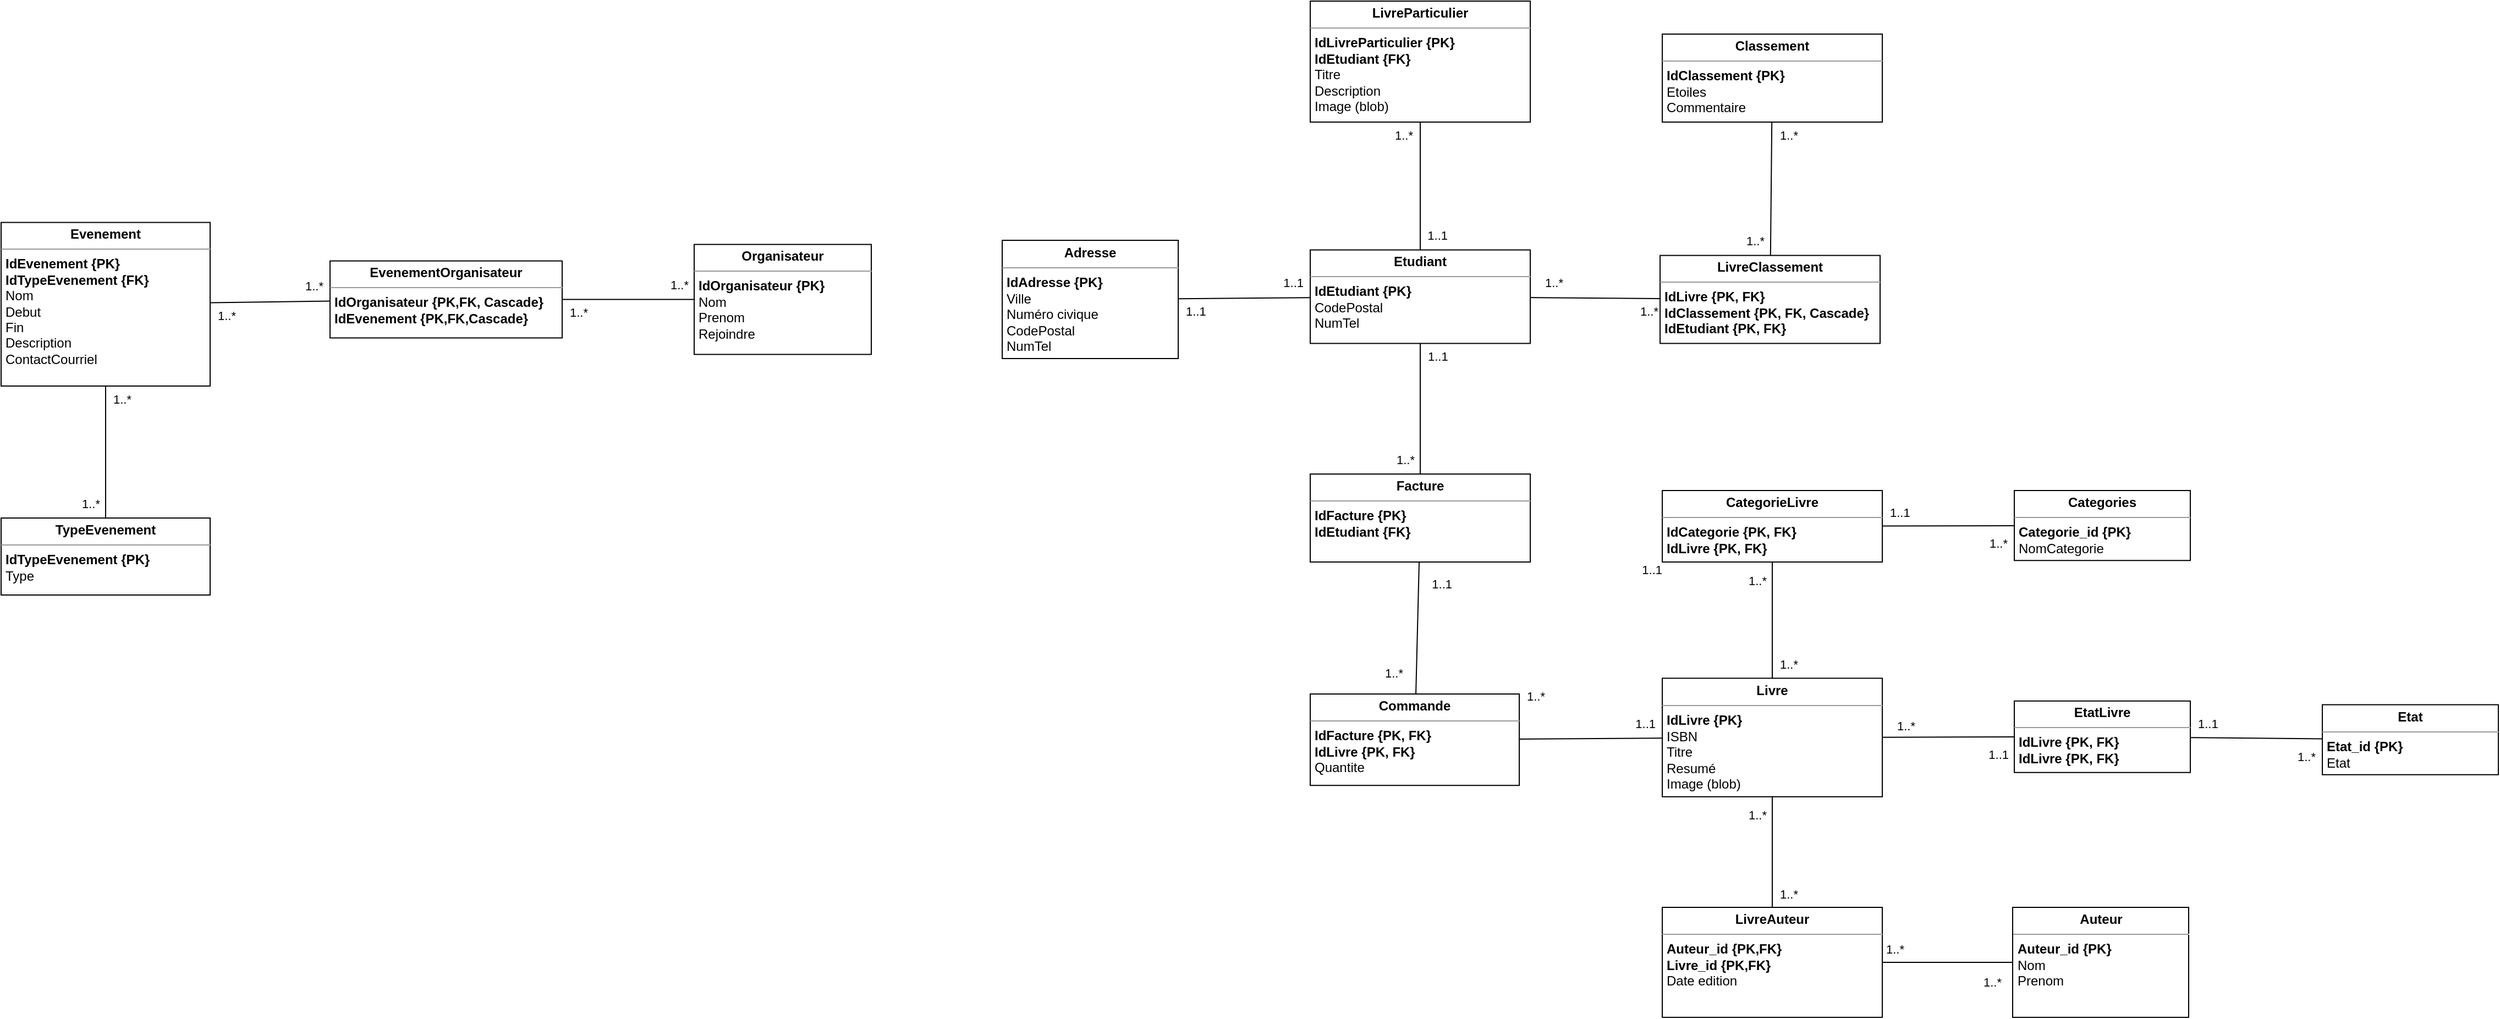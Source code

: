 <mxfile version="20.2.3" type="device"><diagram id="iwH2O_QTUh5a6SdmUGN0" name="Page-1"><mxGraphModel dx="5423" dy="1709" grid="1" gridSize="10" guides="1" tooltips="1" connect="1" arrows="1" fold="1" page="1" pageScale="1" pageWidth="850" pageHeight="1100" math="0" shadow="0"><root><mxCell id="0"/><mxCell id="1" parent="0"/><mxCell id="6iWTKdFkWMJCKiSLn3Lw-4" value="&lt;p style=&quot;margin: 0px ; margin-top: 4px ; text-align: center&quot;&gt;&lt;b&gt;Etudiant&lt;/b&gt;&lt;/p&gt;&lt;hr size=&quot;1&quot;&gt;&lt;p style=&quot;margin: 0px ; margin-left: 4px&quot;&gt;&lt;b&gt;IdEtudiant {PK}&lt;/b&gt;&lt;/p&gt;&lt;p style=&quot;margin: 0px ; margin-left: 4px&quot;&gt;CodePostal&lt;/p&gt;&lt;p style=&quot;margin: 0px ; margin-left: 4px&quot;&gt;NumTel&lt;/p&gt;" style="verticalAlign=top;align=left;overflow=fill;fontSize=12;fontFamily=Helvetica;html=1;" parent="1" vertex="1"><mxGeometry x="-2720" y="156.25" width="200" height="85" as="geometry"/></mxCell><mxCell id="6iWTKdFkWMJCKiSLn3Lw-7" value="" style="endArrow=none;html=1;rounded=0;endFill=0;" parent="1" source="B-C1AfkjSMXvcBNdBknn-12" target="6iWTKdFkWMJCKiSLn3Lw-4" edge="1"><mxGeometry relative="1" as="geometry"><mxPoint x="-2650" y="260" as="sourcePoint"/><mxPoint x="-2855" y="313.62" as="targetPoint"/></mxGeometry></mxCell><mxCell id="6iWTKdFkWMJCKiSLn3Lw-9" value="1..1" style="edgeLabel;resizable=0;html=1;align=left;verticalAlign=bottom;" parent="6iWTKdFkWMJCKiSLn3Lw-7" connectable="0" vertex="1"><mxGeometry x="-1" relative="1" as="geometry"><mxPoint x="5" y="20" as="offset"/></mxGeometry></mxCell><mxCell id="6iWTKdFkWMJCKiSLn3Lw-10" value="1..1" style="edgeLabel;resizable=0;html=1;align=right;verticalAlign=bottom;" parent="6iWTKdFkWMJCKiSLn3Lw-7" connectable="0" vertex="1"><mxGeometry x="1" relative="1" as="geometry"><mxPoint x="-5" y="-5" as="offset"/></mxGeometry></mxCell><mxCell id="6iWTKdFkWMJCKiSLn3Lw-11" value="&lt;p style=&quot;margin: 0px ; margin-top: 4px ; text-align: center&quot;&gt;&lt;b&gt;LivreClassement&lt;/b&gt;&lt;/p&gt;&lt;hr size=&quot;1&quot;&gt;&lt;p style=&quot;margin: 0px 0px 0px 4px;&quot;&gt;&lt;b&gt;IdLivre {PK, FK}&lt;/b&gt;&lt;/p&gt;&lt;p style=&quot;margin: 0px 0px 0px 4px;&quot;&gt;&lt;b&gt;IdClassement {PK, FK, Cascade}&lt;/b&gt;&lt;/p&gt;&lt;p style=&quot;margin: 0px 0px 0px 4px;&quot;&gt;&lt;b&gt;IdEtudiant {PK, FK}&lt;/b&gt;&lt;/p&gt;" style="verticalAlign=top;align=left;overflow=fill;fontSize=12;fontFamily=Helvetica;html=1;" parent="1" vertex="1"><mxGeometry x="-2402" y="161.25" width="200" height="80" as="geometry"/></mxCell><mxCell id="6iWTKdFkWMJCKiSLn3Lw-12" value="" style="endArrow=none;html=1;rounded=0;endFill=0;" parent="1" source="6iWTKdFkWMJCKiSLn3Lw-11" target="6iWTKdFkWMJCKiSLn3Lw-4" edge="1"><mxGeometry relative="1" as="geometry"><mxPoint x="-2440" y="50" as="sourcePoint"/><mxPoint x="-2440" y="135.25" as="targetPoint"/></mxGeometry></mxCell><mxCell id="6iWTKdFkWMJCKiSLn3Lw-13" value="1..*" style="edgeLabel;resizable=0;html=1;align=left;verticalAlign=bottom;" parent="6iWTKdFkWMJCKiSLn3Lw-12" connectable="0" vertex="1"><mxGeometry x="-1" relative="1" as="geometry"><mxPoint x="-20" y="20" as="offset"/></mxGeometry></mxCell><mxCell id="6iWTKdFkWMJCKiSLn3Lw-14" value="1..*" style="edgeLabel;resizable=0;html=1;align=right;verticalAlign=bottom;" parent="6iWTKdFkWMJCKiSLn3Lw-12" connectable="0" vertex="1"><mxGeometry x="1" relative="1" as="geometry"><mxPoint x="30" y="-5" as="offset"/></mxGeometry></mxCell><mxCell id="6iWTKdFkWMJCKiSLn3Lw-16" value="&lt;p style=&quot;margin: 0px ; margin-top: 4px ; text-align: center&quot;&gt;&lt;b&gt;Classement&lt;/b&gt;&lt;/p&gt;&lt;hr size=&quot;1&quot;&gt;&lt;p style=&quot;margin: 0px 0px 0px 4px;&quot;&gt;&lt;b&gt;IdClassement {PK}&lt;/b&gt;&lt;/p&gt;&lt;p style=&quot;margin: 0px 0px 0px 4px;&quot;&gt;Etoiles&lt;/p&gt;&lt;p style=&quot;margin: 0px 0px 0px 4px;&quot;&gt;Commentaire&lt;/p&gt;" style="verticalAlign=top;align=left;overflow=fill;fontSize=12;fontFamily=Helvetica;html=1;" parent="1" vertex="1"><mxGeometry x="-2400" y="-40" width="200" height="80" as="geometry"/></mxCell><mxCell id="6iWTKdFkWMJCKiSLn3Lw-17" value="" style="endArrow=none;html=1;rounded=0;endFill=0;" parent="1" source="6iWTKdFkWMJCKiSLn3Lw-16" target="6iWTKdFkWMJCKiSLn3Lw-11" edge="1"><mxGeometry relative="1" as="geometry"><mxPoint x="-2025" y="190" as="sourcePoint"/><mxPoint x="-2025" y="275" as="targetPoint"/></mxGeometry></mxCell><mxCell id="6iWTKdFkWMJCKiSLn3Lw-18" value="1..*" style="edgeLabel;resizable=0;html=1;align=left;verticalAlign=bottom;" parent="6iWTKdFkWMJCKiSLn3Lw-17" connectable="0" vertex="1"><mxGeometry x="-1" relative="1" as="geometry"><mxPoint x="5" y="20" as="offset"/></mxGeometry></mxCell><mxCell id="6iWTKdFkWMJCKiSLn3Lw-19" value="1..*" style="edgeLabel;resizable=0;html=1;align=right;verticalAlign=bottom;" parent="6iWTKdFkWMJCKiSLn3Lw-17" connectable="0" vertex="1"><mxGeometry x="1" relative="1" as="geometry"><mxPoint x="-5" y="-5" as="offset"/></mxGeometry></mxCell><mxCell id="6iWTKdFkWMJCKiSLn3Lw-20" value="&lt;p style=&quot;margin: 0px ; margin-top: 4px ; text-align: center&quot;&gt;&lt;b&gt;LivreParticulier&lt;/b&gt;&lt;/p&gt;&lt;hr size=&quot;1&quot;&gt;&lt;p style=&quot;margin: 0px 0px 0px 4px;&quot;&gt;&lt;b&gt;IdLivreParticulier {PK}&lt;/b&gt;&lt;/p&gt;&lt;p style=&quot;margin: 0px 0px 0px 4px;&quot;&gt;&lt;b&gt;IdEtudiant {FK}&lt;/b&gt;&lt;/p&gt;&lt;p style=&quot;margin: 0px 0px 0px 4px;&quot;&gt;Titre&lt;/p&gt;&lt;p style=&quot;margin: 0px 0px 0px 4px;&quot;&gt;Description&lt;br&gt;Image (blob)&lt;/p&gt;" style="verticalAlign=top;align=left;overflow=fill;fontSize=12;fontFamily=Helvetica;html=1;" parent="1" vertex="1"><mxGeometry x="-2720" y="-70" width="200" height="110" as="geometry"/></mxCell><mxCell id="6iWTKdFkWMJCKiSLn3Lw-21" value="" style="endArrow=none;html=1;rounded=0;endFill=0;exitX=0.5;exitY=1;exitDx=0;exitDy=0;" parent="1" source="6iWTKdFkWMJCKiSLn3Lw-20" target="6iWTKdFkWMJCKiSLn3Lw-4" edge="1"><mxGeometry relative="1" as="geometry"><mxPoint x="-2595" y="70" as="sourcePoint"/><mxPoint x="-2595" y="155" as="targetPoint"/></mxGeometry></mxCell><mxCell id="6iWTKdFkWMJCKiSLn3Lw-22" value="1..*" style="edgeLabel;resizable=0;html=1;align=left;verticalAlign=bottom;" parent="6iWTKdFkWMJCKiSLn3Lw-21" connectable="0" vertex="1"><mxGeometry x="-1" relative="1" as="geometry"><mxPoint x="-25" y="20" as="offset"/></mxGeometry></mxCell><mxCell id="6iWTKdFkWMJCKiSLn3Lw-23" value="1..1" style="edgeLabel;resizable=0;html=1;align=right;verticalAlign=bottom;" parent="6iWTKdFkWMJCKiSLn3Lw-21" connectable="0" vertex="1"><mxGeometry x="1" relative="1" as="geometry"><mxPoint x="25" y="-5" as="offset"/></mxGeometry></mxCell><mxCell id="6iWTKdFkWMJCKiSLn3Lw-24" value="&lt;p style=&quot;margin: 0px ; margin-top: 4px ; text-align: center&quot;&gt;&lt;b&gt;Facture&lt;/b&gt;&lt;/p&gt;&lt;hr size=&quot;1&quot;&gt;&lt;p style=&quot;margin: 0px ; margin-left: 4px&quot;&gt;&lt;b&gt;IdFacture {PK}&lt;/b&gt;&lt;/p&gt;&lt;p style=&quot;margin: 0px ; margin-left: 4px&quot;&gt;&lt;b&gt;IdEtudiant {FK}&lt;/b&gt;&lt;/p&gt;" style="verticalAlign=top;align=left;overflow=fill;fontSize=12;fontFamily=Helvetica;html=1;" parent="1" vertex="1"><mxGeometry x="-2720" y="360" width="200" height="80" as="geometry"/></mxCell><mxCell id="6iWTKdFkWMJCKiSLn3Lw-32" value="" style="endArrow=none;html=1;rounded=0;endFill=0;" parent="1" source="6iWTKdFkWMJCKiSLn3Lw-4" target="6iWTKdFkWMJCKiSLn3Lw-24" edge="1"><mxGeometry relative="1" as="geometry"><mxPoint x="-2605" y="410" as="sourcePoint"/><mxPoint x="-2335" y="435.25" as="targetPoint"/></mxGeometry></mxCell><mxCell id="6iWTKdFkWMJCKiSLn3Lw-33" value="1..1" style="edgeLabel;resizable=0;html=1;align=left;verticalAlign=bottom;" parent="6iWTKdFkWMJCKiSLn3Lw-32" connectable="0" vertex="1"><mxGeometry x="-1" relative="1" as="geometry"><mxPoint x="5" y="20" as="offset"/></mxGeometry></mxCell><mxCell id="6iWTKdFkWMJCKiSLn3Lw-34" value="1..*" style="edgeLabel;resizable=0;html=1;align=right;verticalAlign=bottom;" parent="6iWTKdFkWMJCKiSLn3Lw-32" connectable="0" vertex="1"><mxGeometry x="1" relative="1" as="geometry"><mxPoint x="-5" y="-5" as="offset"/></mxGeometry></mxCell><mxCell id="6iWTKdFkWMJCKiSLn3Lw-35" value="&lt;p style=&quot;margin: 0px ; margin-top: 4px ; text-align: center&quot;&gt;&lt;b&gt;Commande&lt;/b&gt;&lt;/p&gt;&lt;hr size=&quot;1&quot;&gt;&lt;p style=&quot;margin: 0px ; margin-left: 4px&quot;&gt;&lt;b style=&quot;background-color: initial;&quot;&gt;IdFacture {PK, FK}&lt;/b&gt;&lt;br&gt;&lt;/p&gt;&lt;p style=&quot;margin: 0px ; margin-left: 4px&quot;&gt;&lt;b&gt;IdLivre {PK, FK}&lt;/b&gt;&lt;/p&gt;&lt;p style=&quot;margin: 0px ; margin-left: 4px&quot;&gt;Quantite&lt;/p&gt;" style="verticalAlign=top;align=left;overflow=fill;fontSize=12;fontFamily=Helvetica;html=1;" parent="1" vertex="1"><mxGeometry x="-2720" y="560" width="190" height="83.12" as="geometry"/></mxCell><mxCell id="6iWTKdFkWMJCKiSLn3Lw-42" value="" style="endArrow=none;html=1;rounded=0;endFill=0;" parent="1" source="6iWTKdFkWMJCKiSLn3Lw-35" target="6iWTKdFkWMJCKiSLn3Lw-24" edge="1"><mxGeometry relative="1" as="geometry"><mxPoint x="-2170" y="360" as="sourcePoint"/><mxPoint x="-2050" y="200.766" as="targetPoint"/></mxGeometry></mxCell><mxCell id="6iWTKdFkWMJCKiSLn3Lw-43" value="1..*" style="edgeLabel;resizable=0;html=1;align=left;verticalAlign=bottom;" parent="6iWTKdFkWMJCKiSLn3Lw-42" connectable="0" vertex="1"><mxGeometry x="-1" relative="1" as="geometry"><mxPoint x="-30" y="-11" as="offset"/></mxGeometry></mxCell><mxCell id="6iWTKdFkWMJCKiSLn3Lw-44" value="1..1" style="edgeLabel;resizable=0;html=1;align=right;verticalAlign=bottom;" parent="6iWTKdFkWMJCKiSLn3Lw-42" connectable="0" vertex="1"><mxGeometry x="1" relative="1" as="geometry"><mxPoint x="30" y="28" as="offset"/></mxGeometry></mxCell><mxCell id="6iWTKdFkWMJCKiSLn3Lw-45" value="&lt;p style=&quot;margin: 0px ; margin-top: 4px ; text-align: center&quot;&gt;&lt;b&gt;Livre&lt;/b&gt;&lt;/p&gt;&lt;hr size=&quot;1&quot;&gt;&lt;p style=&quot;margin: 0px ; margin-left: 4px&quot;&gt;&lt;b&gt;IdLivre {PK}&lt;/b&gt;&lt;/p&gt;&lt;p style=&quot;margin: 0px ; margin-left: 4px&quot;&gt;ISBN&lt;/p&gt;&lt;p style=&quot;margin: 0px ; margin-left: 4px&quot;&gt;Titre&lt;/p&gt;&lt;p style=&quot;margin: 0px ; margin-left: 4px&quot;&gt;Resumé&lt;/p&gt;&lt;p style=&quot;margin: 0px ; margin-left: 4px&quot;&gt;Image (blob)&lt;/p&gt;" style="verticalAlign=top;align=left;overflow=fill;fontSize=12;fontFamily=Helvetica;html=1;" parent="1" vertex="1"><mxGeometry x="-2400" y="545.68" width="200" height="107.75" as="geometry"/></mxCell><mxCell id="6iWTKdFkWMJCKiSLn3Lw-49" value="" style="endArrow=none;html=1;rounded=0;endFill=0;" parent="1" source="6iWTKdFkWMJCKiSLn3Lw-35" target="6iWTKdFkWMJCKiSLn3Lw-45" edge="1"><mxGeometry relative="1" as="geometry"><mxPoint x="-2160" y="211.734" as="sourcePoint"/><mxPoint x="-2040" y="210.766" as="targetPoint"/></mxGeometry></mxCell><mxCell id="6iWTKdFkWMJCKiSLn3Lw-50" value="1..*" style="edgeLabel;resizable=0;html=1;align=left;verticalAlign=bottom;" parent="6iWTKdFkWMJCKiSLn3Lw-49" connectable="0" vertex="1"><mxGeometry x="-1" relative="1" as="geometry"><mxPoint x="5" y="-30" as="offset"/></mxGeometry></mxCell><mxCell id="6iWTKdFkWMJCKiSLn3Lw-51" value="1..1" style="edgeLabel;resizable=0;html=1;align=right;verticalAlign=bottom;" parent="6iWTKdFkWMJCKiSLn3Lw-49" connectable="0" vertex="1"><mxGeometry x="1" relative="1" as="geometry"><mxPoint x="-5" y="-5" as="offset"/></mxGeometry></mxCell><mxCell id="bp3G4d2SeZ4Gl690utGf-1" value="&lt;p style=&quot;margin: 0px ; margin-top: 4px ; text-align: center&quot;&gt;&lt;b&gt;EtatLivre&lt;/b&gt;&lt;/p&gt;&lt;hr size=&quot;1&quot;&gt;&lt;p style=&quot;margin: 0px 0px 0px 4px;&quot;&gt;&lt;b&gt;IdLivre {PK, FK}&lt;/b&gt;&lt;/p&gt;&lt;p style=&quot;margin: 0px 0px 0px 4px;&quot;&gt;&lt;b&gt;IdLivre {PK, FK}&lt;/b&gt;&lt;/p&gt;" style="verticalAlign=top;align=left;overflow=fill;fontSize=12;fontFamily=Helvetica;html=1;" parent="1" vertex="1"><mxGeometry x="-2080" y="566.37" width="160" height="65" as="geometry"/></mxCell><mxCell id="bp3G4d2SeZ4Gl690utGf-3" value="" style="endArrow=none;html=1;rounded=0;endFill=0;" parent="1" source="bp3G4d2SeZ4Gl690utGf-1" target="6iWTKdFkWMJCKiSLn3Lw-45" edge="1"><mxGeometry relative="1" as="geometry"><mxPoint x="-2730" y="610.251" as="sourcePoint"/><mxPoint x="-2380" y="610.254" as="targetPoint"/></mxGeometry></mxCell><mxCell id="bp3G4d2SeZ4Gl690utGf-5" value="1..*" style="edgeLabel;resizable=0;html=1;align=right;verticalAlign=bottom;" parent="bp3G4d2SeZ4Gl690utGf-3" connectable="0" vertex="1"><mxGeometry x="1" relative="1" as="geometry"><mxPoint x="30" y="-2" as="offset"/></mxGeometry></mxCell><mxCell id="bp3G4d2SeZ4Gl690utGf-10" value="1..1" style="edgeLabel;resizable=0;html=1;align=right;verticalAlign=bottom;" parent="1" connectable="0" vertex="1"><mxGeometry x="-2085" y="623.619" as="geometry"/></mxCell><mxCell id="bp3G4d2SeZ4Gl690utGf-11" value="&lt;p style=&quot;margin: 0px ; margin-top: 4px ; text-align: center&quot;&gt;&lt;b&gt;Etat&lt;/b&gt;&lt;/p&gt;&lt;hr size=&quot;1&quot;&gt;&lt;p style=&quot;margin: 0px ; margin-left: 4px&quot;&gt;&lt;b&gt;Etat_id {PK}&lt;/b&gt;&lt;/p&gt;&lt;p style=&quot;margin: 0px ; margin-left: 4px&quot;&gt;Etat&lt;/p&gt;" style="verticalAlign=top;align=left;overflow=fill;fontSize=12;fontFamily=Helvetica;html=1;" parent="1" vertex="1"><mxGeometry x="-1800" y="569.75" width="160" height="63.62" as="geometry"/></mxCell><mxCell id="bp3G4d2SeZ4Gl690utGf-12" value="" style="endArrow=none;html=1;rounded=0;endFill=0;" parent="1" source="bp3G4d2SeZ4Gl690utGf-1" target="bp3G4d2SeZ4Gl690utGf-11" edge="1"><mxGeometry relative="1" as="geometry"><mxPoint x="-2142" y="459.37" as="sourcePoint"/><mxPoint x="-1792" y="457.75" as="targetPoint"/></mxGeometry></mxCell><mxCell id="bp3G4d2SeZ4Gl690utGf-13" value="1..1" style="edgeLabel;resizable=0;html=1;align=left;verticalAlign=bottom;" parent="bp3G4d2SeZ4Gl690utGf-12" connectable="0" vertex="1"><mxGeometry x="-1" relative="1" as="geometry"><mxPoint x="5" y="-4" as="offset"/></mxGeometry></mxCell><mxCell id="bp3G4d2SeZ4Gl690utGf-14" value="1..*" style="edgeLabel;resizable=0;html=1;align=right;verticalAlign=bottom;" parent="bp3G4d2SeZ4Gl690utGf-12" connectable="0" vertex="1"><mxGeometry x="1" relative="1" as="geometry"><mxPoint x="-5" y="25" as="offset"/></mxGeometry></mxCell><mxCell id="a3ctnLMs7cu2yBnendaE-1" value="&lt;p style=&quot;margin: 0px ; margin-top: 4px ; text-align: center&quot;&gt;&lt;b&gt;Auteur&lt;/b&gt;&lt;/p&gt;&lt;hr size=&quot;1&quot;&gt;&lt;p style=&quot;margin: 0px ; margin-left: 4px&quot;&gt;&lt;b&gt;Auteur_id&lt;/b&gt;&lt;b style=&quot;background-color: initial;&quot;&gt;&amp;nbsp;{PK}&lt;/b&gt;&lt;/p&gt;&lt;p style=&quot;margin: 0px ; margin-left: 4px&quot;&gt;Nom&lt;/p&gt;&lt;p style=&quot;margin: 0px ; margin-left: 4px&quot;&gt;Prenom&lt;/p&gt;&lt;b&gt;&lt;br&gt;&lt;/b&gt;" style="verticalAlign=top;align=left;overflow=fill;fontSize=12;fontFamily=Helvetica;html=1;" parent="1" vertex="1"><mxGeometry x="-2081.5" y="754" width="160" height="100" as="geometry"/></mxCell><mxCell id="a3ctnLMs7cu2yBnendaE-2" style="edgeStyle=orthogonalEdgeStyle;rounded=0;orthogonalLoop=1;jettySize=auto;html=1;endArrow=none;endFill=0;" parent="1" source="a3ctnLMs7cu2yBnendaE-3" target="a3ctnLMs7cu2yBnendaE-1" edge="1"><mxGeometry relative="1" as="geometry"/></mxCell><mxCell id="a3ctnLMs7cu2yBnendaE-3" value="&lt;p style=&quot;margin: 0px ; margin-top: 4px ; text-align: center&quot;&gt;&lt;b&gt;LivreAuteur&lt;/b&gt;&lt;/p&gt;&lt;hr size=&quot;1&quot;&gt;&lt;p style=&quot;margin: 0px ; margin-left: 4px&quot;&gt;&lt;b&gt;Auteur_id&lt;/b&gt;&lt;b style=&quot;background-color: initial;&quot;&gt;&amp;nbsp;{PK,FK}&lt;/b&gt;&lt;/p&gt;&lt;p style=&quot;margin: 0px ; margin-left: 4px&quot;&gt;&lt;b&gt;Livre_id {PK,FK}&lt;/b&gt;&lt;/p&gt;&lt;p style=&quot;margin: 0px ; margin-left: 4px&quot;&gt;&lt;span style=&quot;background-color: initial;&quot;&gt;Date edition&lt;/span&gt;&lt;/p&gt;&lt;b&gt;&lt;br&gt;&lt;/b&gt;" style="verticalAlign=top;align=left;overflow=fill;fontSize=12;fontFamily=Helvetica;html=1;" parent="1" vertex="1"><mxGeometry x="-2400" y="754" width="200" height="100" as="geometry"/></mxCell><mxCell id="a3ctnLMs7cu2yBnendaE-5" value="" style="endArrow=none;html=1;rounded=0;endFill=0;" parent="1" source="a3ctnLMs7cu2yBnendaE-3" target="6iWTKdFkWMJCKiSLn3Lw-45" edge="1"><mxGeometry relative="1" as="geometry"><mxPoint x="-2190" y="263.648" as="sourcePoint"/><mxPoint x="-2080" y="264.977" as="targetPoint"/></mxGeometry></mxCell><mxCell id="a3ctnLMs7cu2yBnendaE-6" value="1..*" style="edgeLabel;resizable=0;html=1;align=left;verticalAlign=bottom;" parent="a3ctnLMs7cu2yBnendaE-5" connectable="0" vertex="1"><mxGeometry x="-1" relative="1" as="geometry"><mxPoint x="5" y="-4" as="offset"/></mxGeometry></mxCell><mxCell id="a3ctnLMs7cu2yBnendaE-7" value="1..*" style="edgeLabel;resizable=0;html=1;align=right;verticalAlign=bottom;" parent="a3ctnLMs7cu2yBnendaE-5" connectable="0" vertex="1"><mxGeometry x="1" relative="1" as="geometry"><mxPoint x="-5" y="25" as="offset"/></mxGeometry></mxCell><mxCell id="a3ctnLMs7cu2yBnendaE-10" value="&lt;p style=&quot;margin: 0px ; margin-top: 4px ; text-align: center&quot;&gt;&lt;b&gt;Evenement&lt;/b&gt;&lt;/p&gt;&lt;hr size=&quot;1&quot;&gt;&lt;p style=&quot;margin: 0px ; margin-left: 4px&quot;&gt;&lt;b&gt;IdEvenement {PK}&lt;/b&gt;&lt;/p&gt;&lt;p style=&quot;margin: 0px ; margin-left: 4px&quot;&gt;&lt;span style=&quot;background-color: initial;&quot;&gt;&lt;b&gt;IdTypeEvenement {FK}&lt;/b&gt;&lt;/span&gt;&lt;/p&gt;&lt;p style=&quot;margin: 0px ; margin-left: 4px&quot;&gt;&lt;span style=&quot;background-color: initial;&quot;&gt;Nom&lt;/span&gt;&lt;/p&gt;&lt;p style=&quot;margin: 0px ; margin-left: 4px&quot;&gt;&lt;span style=&quot;background-color: initial;&quot;&gt;Debut&amp;nbsp;&lt;/span&gt;&lt;/p&gt;&lt;p style=&quot;margin: 0px ; margin-left: 4px&quot;&gt;&lt;span style=&quot;background-color: initial;&quot;&gt;Fin&lt;/span&gt;&lt;/p&gt;&lt;p style=&quot;margin: 0px ; margin-left: 4px&quot;&gt;&lt;span style=&quot;background-color: initial;&quot;&gt;Description&lt;/span&gt;&lt;/p&gt;&lt;p style=&quot;margin: 0px ; margin-left: 4px&quot;&gt;&lt;span style=&quot;background-color: initial;&quot;&gt;ContactCourriel&lt;/span&gt;&lt;/p&gt;" style="verticalAlign=top;align=left;overflow=fill;fontSize=12;fontFamily=Helvetica;html=1;" parent="1" vertex="1"><mxGeometry x="-3910" y="131.25" width="190" height="148.75" as="geometry"/></mxCell><mxCell id="a3ctnLMs7cu2yBnendaE-11" value="&lt;p style=&quot;margin: 0px ; margin-top: 4px ; text-align: center&quot;&gt;&lt;b&gt;TypeEvenement&lt;/b&gt;&lt;/p&gt;&lt;hr size=&quot;1&quot;&gt;&lt;p style=&quot;margin: 0px ; margin-left: 4px&quot;&gt;&lt;b&gt;IdTypeEvenement {PK}&lt;/b&gt;&lt;/p&gt;&lt;p style=&quot;margin: 0px 0px 0px 4px;&quot;&gt;Type&lt;/p&gt;" style="verticalAlign=top;align=left;overflow=fill;fontSize=12;fontFamily=Helvetica;html=1;" parent="1" vertex="1"><mxGeometry x="-3910" y="400" width="190" height="70" as="geometry"/></mxCell><mxCell id="a3ctnLMs7cu2yBnendaE-12" value="&lt;p style=&quot;margin: 0px ; margin-top: 4px ; text-align: center&quot;&gt;&lt;b&gt;Organisateur&lt;/b&gt;&lt;/p&gt;&lt;hr size=&quot;1&quot;&gt;&lt;p style=&quot;margin: 0px ; margin-left: 4px&quot;&gt;&lt;b&gt;IdOrganisateur {PK}&lt;/b&gt;&lt;/p&gt;&lt;p style=&quot;margin: 0px 0px 0px 4px;&quot;&gt;Nom&lt;/p&gt;&lt;p style=&quot;margin: 0px 0px 0px 4px;&quot;&gt;Prenom&lt;/p&gt;&lt;p style=&quot;margin: 0px 0px 0px 4px;&quot;&gt;Rejoindre&lt;/p&gt;" style="verticalAlign=top;align=left;overflow=fill;fontSize=12;fontFamily=Helvetica;html=1;" parent="1" vertex="1"><mxGeometry x="-3280" y="151.25" width="161" height="100" as="geometry"/></mxCell><mxCell id="a3ctnLMs7cu2yBnendaE-14" value="&lt;p style=&quot;margin: 0px ; margin-top: 4px ; text-align: center&quot;&gt;&lt;b&gt;EvenementOrganisateur&lt;/b&gt;&lt;/p&gt;&lt;hr size=&quot;1&quot;&gt;&lt;p style=&quot;margin: 0px ; margin-left: 4px&quot;&gt;&lt;b&gt;IdOrganisateur {PK,FK, Cascade}&lt;/b&gt;&lt;/p&gt;&lt;div&gt;&lt;p style=&quot;margin: 0px 0px 0px 4px&quot;&gt;&lt;b&gt;IdEvenement {PK,FK,&lt;/b&gt;&lt;b style=&quot;background-color: initial;&quot;&gt;Cascade&lt;/b&gt;&lt;b style=&quot;background-color: initial;&quot;&gt;}&lt;/b&gt;&lt;/p&gt;&lt;/div&gt;" style="verticalAlign=top;align=left;overflow=fill;fontSize=12;fontFamily=Helvetica;html=1;" parent="1" vertex="1"><mxGeometry x="-3611" y="166.25" width="211" height="70" as="geometry"/></mxCell><mxCell id="a3ctnLMs7cu2yBnendaE-15" value="" style="endArrow=none;html=1;rounded=0;endFill=0;" parent="1" source="a3ctnLMs7cu2yBnendaE-14" target="a3ctnLMs7cu2yBnendaE-12" edge="1"><mxGeometry relative="1" as="geometry"><mxPoint x="-3430" y="93.53" as="sourcePoint"/><mxPoint x="-3330" y="93.53" as="targetPoint"/></mxGeometry></mxCell><mxCell id="a3ctnLMs7cu2yBnendaE-16" value="1..*" style="edgeLabel;resizable=0;html=1;align=left;verticalAlign=bottom;" parent="a3ctnLMs7cu2yBnendaE-15" connectable="0" vertex="1"><mxGeometry x="-1" relative="1" as="geometry"><mxPoint x="5" y="20" as="offset"/></mxGeometry></mxCell><mxCell id="a3ctnLMs7cu2yBnendaE-17" value="1..*" style="edgeLabel;resizable=0;html=1;align=right;verticalAlign=bottom;" parent="a3ctnLMs7cu2yBnendaE-15" connectable="0" vertex="1"><mxGeometry x="1" relative="1" as="geometry"><mxPoint x="-5" y="-5" as="offset"/></mxGeometry></mxCell><mxCell id="a3ctnLMs7cu2yBnendaE-18" value="" style="endArrow=none;html=1;rounded=0;endFill=0;" parent="1" source="a3ctnLMs7cu2yBnendaE-10" target="a3ctnLMs7cu2yBnendaE-14" edge="1"><mxGeometry relative="1" as="geometry"><mxPoint x="-3390" y="196.25" as="sourcePoint"/><mxPoint x="-3299" y="196.25" as="targetPoint"/></mxGeometry></mxCell><mxCell id="a3ctnLMs7cu2yBnendaE-19" value="1..*" style="edgeLabel;resizable=0;html=1;align=left;verticalAlign=bottom;" parent="a3ctnLMs7cu2yBnendaE-18" connectable="0" vertex="1"><mxGeometry x="-1" relative="1" as="geometry"><mxPoint x="5" y="20" as="offset"/></mxGeometry></mxCell><mxCell id="a3ctnLMs7cu2yBnendaE-20" value="1..*" style="edgeLabel;resizable=0;html=1;align=right;verticalAlign=bottom;" parent="a3ctnLMs7cu2yBnendaE-18" connectable="0" vertex="1"><mxGeometry x="1" relative="1" as="geometry"><mxPoint x="-5" y="-5" as="offset"/></mxGeometry></mxCell><mxCell id="a3ctnLMs7cu2yBnendaE-21" value="" style="endArrow=none;html=1;rounded=0;endFill=0;" parent="1" source="a3ctnLMs7cu2yBnendaE-10" target="a3ctnLMs7cu2yBnendaE-11" edge="1"><mxGeometry relative="1" as="geometry"><mxPoint x="-3380" y="206.25" as="sourcePoint"/><mxPoint x="-3289" y="206.25" as="targetPoint"/></mxGeometry></mxCell><mxCell id="a3ctnLMs7cu2yBnendaE-22" value="1..*" style="edgeLabel;resizable=0;html=1;align=left;verticalAlign=bottom;" parent="a3ctnLMs7cu2yBnendaE-21" connectable="0" vertex="1"><mxGeometry x="-1" relative="1" as="geometry"><mxPoint x="5" y="20" as="offset"/></mxGeometry></mxCell><mxCell id="a3ctnLMs7cu2yBnendaE-23" value="1..*" style="edgeLabel;resizable=0;html=1;align=right;verticalAlign=bottom;" parent="a3ctnLMs7cu2yBnendaE-21" connectable="0" vertex="1"><mxGeometry x="1" relative="1" as="geometry"><mxPoint x="-5" y="-5" as="offset"/></mxGeometry></mxCell><mxCell id="B-C1AfkjSMXvcBNdBknn-1" value="1..*" style="edgeLabel;resizable=0;html=1;align=left;verticalAlign=bottom;" connectable="0" vertex="1" parent="1"><mxGeometry x="-2110" y="830" as="geometry"/></mxCell><mxCell id="B-C1AfkjSMXvcBNdBknn-2" value="1..*" style="edgeLabel;resizable=0;html=1;align=right;verticalAlign=bottom;" connectable="0" vertex="1" parent="1"><mxGeometry x="-2180" y="800.003" as="geometry"/></mxCell><mxCell id="B-C1AfkjSMXvcBNdBknn-3" value="&lt;p style=&quot;margin: 0px ; margin-top: 4px ; text-align: center&quot;&gt;&lt;b&gt;CategorieLivre&lt;/b&gt;&lt;/p&gt;&lt;hr size=&quot;1&quot;&gt;&lt;p style=&quot;margin: 0px 0px 0px 4px;&quot;&gt;&lt;b&gt;IdCategorie {PK, FK}&lt;/b&gt;&lt;/p&gt;&lt;p style=&quot;margin: 0px 0px 0px 4px;&quot;&gt;&lt;b&gt;IdLivre {PK, FK}&lt;/b&gt;&lt;/p&gt;" style="verticalAlign=top;align=left;overflow=fill;fontSize=12;fontFamily=Helvetica;html=1;" vertex="1" parent="1"><mxGeometry x="-2400" y="375" width="200" height="65" as="geometry"/></mxCell><mxCell id="B-C1AfkjSMXvcBNdBknn-4" value="1..1" style="edgeLabel;resizable=0;html=1;align=right;verticalAlign=bottom;" connectable="0" vertex="1" parent="1"><mxGeometry x="-2400" y="455.869" as="geometry"/></mxCell><mxCell id="B-C1AfkjSMXvcBNdBknn-5" value="&lt;p style=&quot;margin: 0px ; margin-top: 4px ; text-align: center&quot;&gt;&lt;b&gt;Categories&lt;/b&gt;&lt;/p&gt;&lt;hr size=&quot;1&quot;&gt;&lt;p style=&quot;margin: 0px ; margin-left: 4px&quot;&gt;&lt;b&gt;Categorie_id {PK}&lt;/b&gt;&lt;/p&gt;&lt;p style=&quot;margin: 0px ; margin-left: 4px&quot;&gt;NomCategorie&lt;/p&gt;" style="verticalAlign=top;align=left;overflow=fill;fontSize=12;fontFamily=Helvetica;html=1;" vertex="1" parent="1"><mxGeometry x="-2080" y="375" width="160" height="63.62" as="geometry"/></mxCell><mxCell id="B-C1AfkjSMXvcBNdBknn-6" value="" style="endArrow=none;html=1;rounded=0;endFill=0;" edge="1" parent="1" source="B-C1AfkjSMXvcBNdBknn-3" target="B-C1AfkjSMXvcBNdBknn-5"><mxGeometry relative="1" as="geometry"><mxPoint x="-2457" y="291.62" as="sourcePoint"/><mxPoint x="-2107" y="290.0" as="targetPoint"/></mxGeometry></mxCell><mxCell id="B-C1AfkjSMXvcBNdBknn-7" value="1..1" style="edgeLabel;resizable=0;html=1;align=left;verticalAlign=bottom;" connectable="0" vertex="1" parent="B-C1AfkjSMXvcBNdBknn-6"><mxGeometry x="-1" relative="1" as="geometry"><mxPoint x="5" y="-4" as="offset"/></mxGeometry></mxCell><mxCell id="B-C1AfkjSMXvcBNdBknn-8" value="1..*" style="edgeLabel;resizable=0;html=1;align=right;verticalAlign=bottom;" connectable="0" vertex="1" parent="B-C1AfkjSMXvcBNdBknn-6"><mxGeometry x="1" relative="1" as="geometry"><mxPoint x="-5" y="25" as="offset"/></mxGeometry></mxCell><mxCell id="B-C1AfkjSMXvcBNdBknn-9" value="" style="endArrow=none;html=1;rounded=0;endFill=0;" edge="1" parent="1" source="6iWTKdFkWMJCKiSLn3Lw-45" target="B-C1AfkjSMXvcBNdBknn-3"><mxGeometry relative="1" as="geometry"><mxPoint x="-2187" y="442.5" as="sourcePoint"/><mxPoint x="-2075" y="442.5" as="targetPoint"/></mxGeometry></mxCell><mxCell id="B-C1AfkjSMXvcBNdBknn-10" value="1..*" style="edgeLabel;resizable=0;html=1;align=left;verticalAlign=bottom;" connectable="0" vertex="1" parent="B-C1AfkjSMXvcBNdBknn-9"><mxGeometry x="-1" relative="1" as="geometry"><mxPoint x="5" y="-4" as="offset"/></mxGeometry></mxCell><mxCell id="B-C1AfkjSMXvcBNdBknn-11" value="1..*" style="edgeLabel;resizable=0;html=1;align=right;verticalAlign=bottom;" connectable="0" vertex="1" parent="B-C1AfkjSMXvcBNdBknn-9"><mxGeometry x="1" relative="1" as="geometry"><mxPoint x="-5" y="25" as="offset"/></mxGeometry></mxCell><mxCell id="B-C1AfkjSMXvcBNdBknn-12" value="&lt;p style=&quot;margin: 0px ; margin-top: 4px ; text-align: center&quot;&gt;&lt;b&gt;Adresse&lt;/b&gt;&lt;/p&gt;&lt;hr size=&quot;1&quot;&gt;&lt;p style=&quot;margin: 0px ; margin-left: 4px&quot;&gt;&lt;b&gt;IdAdresse {PK}&lt;/b&gt;&lt;/p&gt;&lt;p style=&quot;margin: 0px ; margin-left: 4px&quot;&gt;Ville&lt;/p&gt;&lt;p style=&quot;margin: 0px ; margin-left: 4px&quot;&gt;Numéro civique&lt;/p&gt;&lt;p style=&quot;margin: 0px ; margin-left: 4px&quot;&gt;CodePostal&lt;/p&gt;&lt;p style=&quot;margin: 0px ; margin-left: 4px&quot;&gt;NumTel&lt;/p&gt;" style="verticalAlign=top;align=left;overflow=fill;fontSize=12;fontFamily=Helvetica;html=1;" vertex="1" parent="1"><mxGeometry x="-3000" y="147.5" width="160" height="107.5" as="geometry"/></mxCell></root></mxGraphModel></diagram></mxfile>